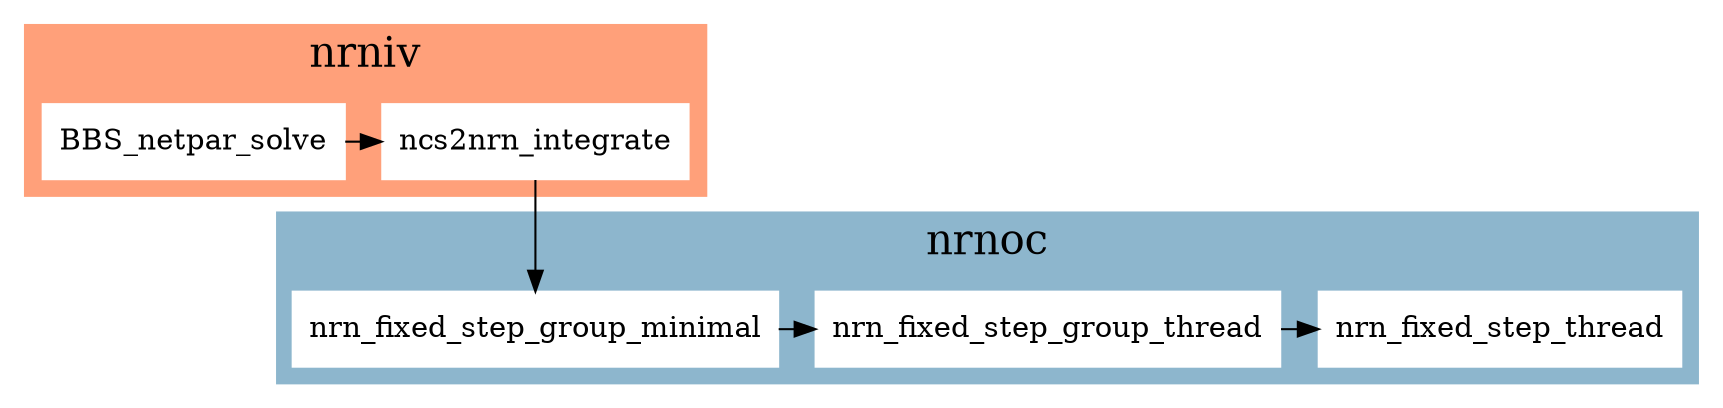 digraph G {
    newrank=true;
    node [shape=box, style="filled", fillcolor=white, color=white]
    subgraph Cluster0 {
        fontsize=20;
        style="filled";
        color=lightsalmon1;
        label="nrniv";
        {node [label="BBS_netpar_solve"] bbs;}
        {node [label="ncs2nrn_integrate"] ncs;}
    }
    subgraph Cluster1 {
        fontsize=20;
        label="nrnoc";
        style=filled;
        color=lightskyblue3;
        {node [label="nrn_fixed_step_group_minimal"] stepmin;}
        {node [label="nrn_fixed_step_group_thread"] stepthread;}
        {node [label="nrn_fixed_step_thread"] final;}
    }
    bbs ->ncs -> stepmin -> stepthread -> final
    {rank=same; bbs; ncs}
    {rank=same; stepmin; stepthread; final}
}
